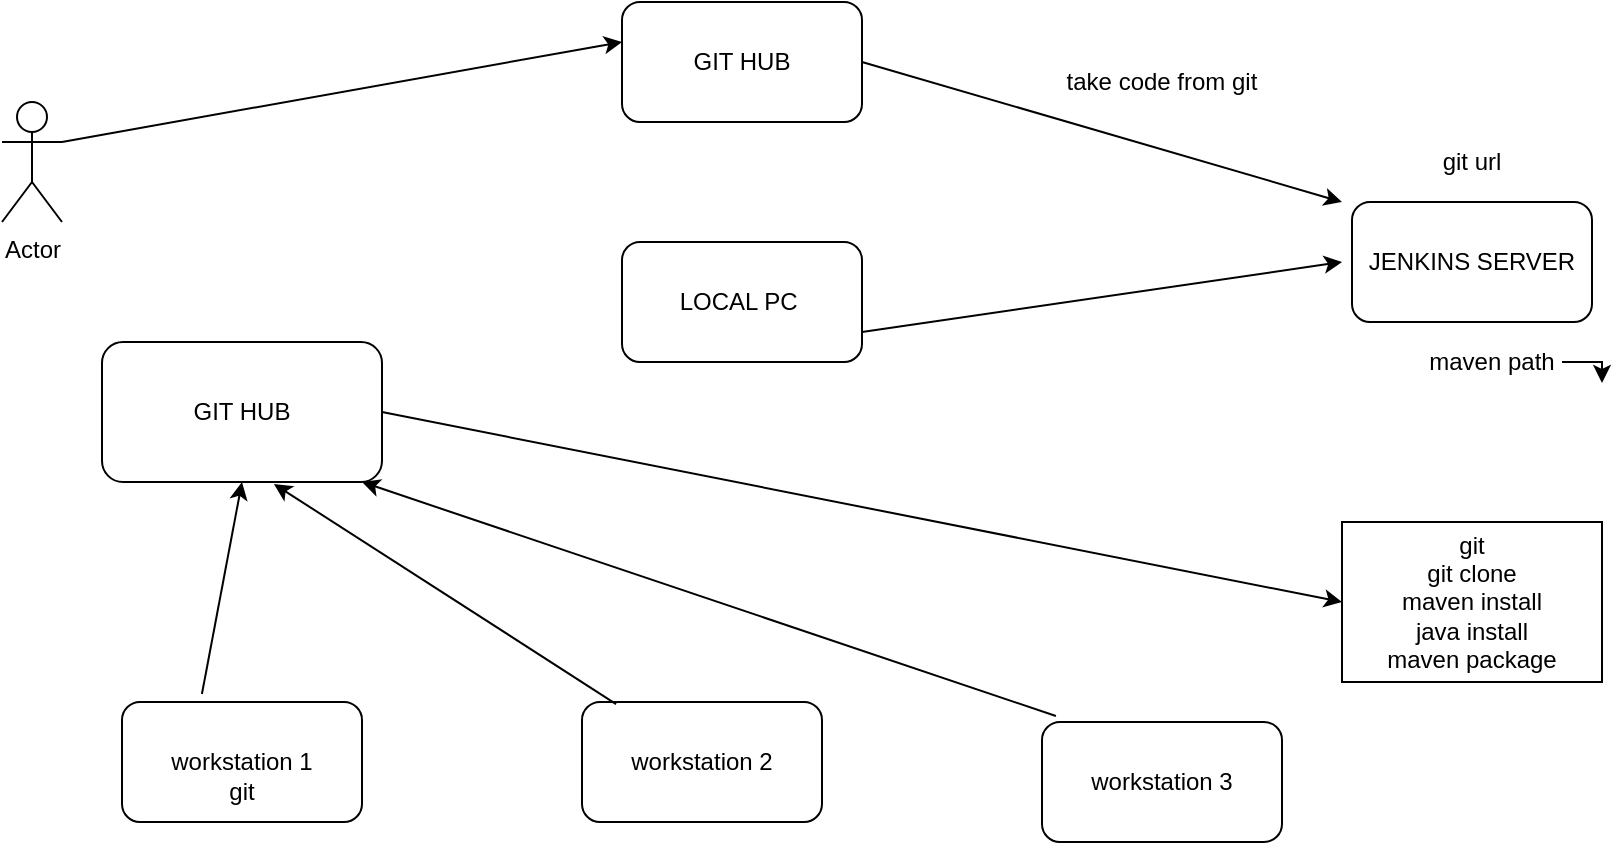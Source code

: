 <mxfile version="14.8.2" type="github">
  <diagram id="CpPknlnmQG9yu93PD4Yi" name="Page-1">
    <mxGraphModel dx="1108" dy="482" grid="1" gridSize="10" guides="1" tooltips="1" connect="1" arrows="1" fold="1" page="1" pageScale="1" pageWidth="850" pageHeight="1100" math="0" shadow="0">
      <root>
        <mxCell id="0" />
        <mxCell id="1" parent="0" />
        <mxCell id="Zu5Im3NmMzO6Eq4P25F9-1" value="GIT HUB" style="rounded=1;whiteSpace=wrap;html=1;" vertex="1" parent="1">
          <mxGeometry x="80" y="190" width="140" height="70" as="geometry" />
        </mxCell>
        <mxCell id="Zu5Im3NmMzO6Eq4P25F9-2" value="&lt;br&gt;workstation 1&lt;br&gt;git&lt;br&gt;" style="rounded=1;whiteSpace=wrap;html=1;" vertex="1" parent="1">
          <mxGeometry x="90" y="370" width="120" height="60" as="geometry" />
        </mxCell>
        <mxCell id="Zu5Im3NmMzO6Eq4P25F9-3" value="workstation 2" style="rounded=1;whiteSpace=wrap;html=1;" vertex="1" parent="1">
          <mxGeometry x="320" y="370" width="120" height="60" as="geometry" />
        </mxCell>
        <mxCell id="Zu5Im3NmMzO6Eq4P25F9-4" value="workstation 3" style="rounded=1;whiteSpace=wrap;html=1;" vertex="1" parent="1">
          <mxGeometry x="550" y="380" width="120" height="60" as="geometry" />
        </mxCell>
        <mxCell id="Zu5Im3NmMzO6Eq4P25F9-6" value="" style="endArrow=classic;html=1;entryX=0.5;entryY=1;entryDx=0;entryDy=0;exitX=0.333;exitY=-0.067;exitDx=0;exitDy=0;exitPerimeter=0;" edge="1" parent="1" source="Zu5Im3NmMzO6Eq4P25F9-2" target="Zu5Im3NmMzO6Eq4P25F9-1">
          <mxGeometry width="50" height="50" relative="1" as="geometry">
            <mxPoint x="130" y="360" as="sourcePoint" />
            <mxPoint x="180" y="310" as="targetPoint" />
          </mxGeometry>
        </mxCell>
        <mxCell id="Zu5Im3NmMzO6Eq4P25F9-7" value="" style="endArrow=classic;html=1;entryX=0.614;entryY=1.014;entryDx=0;entryDy=0;entryPerimeter=0;exitX=0.142;exitY=0.017;exitDx=0;exitDy=0;exitPerimeter=0;" edge="1" parent="1" source="Zu5Im3NmMzO6Eq4P25F9-3" target="Zu5Im3NmMzO6Eq4P25F9-1">
          <mxGeometry width="50" height="50" relative="1" as="geometry">
            <mxPoint x="250" y="370" as="sourcePoint" />
            <mxPoint x="300" y="320" as="targetPoint" />
          </mxGeometry>
        </mxCell>
        <mxCell id="Zu5Im3NmMzO6Eq4P25F9-8" value="" style="endArrow=classic;html=1;entryX=0.55;entryY=1.086;entryDx=0;entryDy=0;entryPerimeter=0;exitX=0.058;exitY=-0.05;exitDx=0;exitDy=0;exitPerimeter=0;" edge="1" parent="1" source="Zu5Im3NmMzO6Eq4P25F9-4">
          <mxGeometry width="50" height="50" relative="1" as="geometry">
            <mxPoint x="390.04" y="365" as="sourcePoint" />
            <mxPoint x="210" y="260" as="targetPoint" />
          </mxGeometry>
        </mxCell>
        <mxCell id="Zu5Im3NmMzO6Eq4P25F9-9" value="git&lt;br&gt;git clone&lt;br&gt;maven install&lt;br&gt;java install&lt;br&gt;maven package" style="rounded=0;whiteSpace=wrap;html=1;" vertex="1" parent="1">
          <mxGeometry x="700" y="280" width="130" height="80" as="geometry" />
        </mxCell>
        <mxCell id="Zu5Im3NmMzO6Eq4P25F9-10" value="" style="endArrow=classic;html=1;exitX=1;exitY=0.5;exitDx=0;exitDy=0;entryX=0;entryY=0.5;entryDx=0;entryDy=0;" edge="1" parent="1" source="Zu5Im3NmMzO6Eq4P25F9-1" target="Zu5Im3NmMzO6Eq4P25F9-9">
          <mxGeometry width="50" height="50" relative="1" as="geometry">
            <mxPoint x="230" y="250" as="sourcePoint" />
            <mxPoint x="280" y="200" as="targetPoint" />
          </mxGeometry>
        </mxCell>
        <mxCell id="Zu5Im3NmMzO6Eq4P25F9-11" value="JENKINS SERVER" style="rounded=1;whiteSpace=wrap;html=1;" vertex="1" parent="1">
          <mxGeometry x="705" y="120" width="120" height="60" as="geometry" />
        </mxCell>
        <mxCell id="Zu5Im3NmMzO6Eq4P25F9-12" value="GIT HUB" style="rounded=1;whiteSpace=wrap;html=1;" vertex="1" parent="1">
          <mxGeometry x="340" y="20" width="120" height="60" as="geometry" />
        </mxCell>
        <mxCell id="Zu5Im3NmMzO6Eq4P25F9-13" value="LOCAL PC&amp;nbsp;" style="rounded=1;whiteSpace=wrap;html=1;" vertex="1" parent="1">
          <mxGeometry x="340" y="140" width="120" height="60" as="geometry" />
        </mxCell>
        <mxCell id="Zu5Im3NmMzO6Eq4P25F9-14" value="" style="endArrow=classic;html=1;exitX=1;exitY=0.5;exitDx=0;exitDy=0;" edge="1" parent="1" source="Zu5Im3NmMzO6Eq4P25F9-12">
          <mxGeometry width="50" height="50" relative="1" as="geometry">
            <mxPoint x="490" y="80" as="sourcePoint" />
            <mxPoint x="700" y="120" as="targetPoint" />
          </mxGeometry>
        </mxCell>
        <mxCell id="Zu5Im3NmMzO6Eq4P25F9-15" value="" style="endArrow=classic;html=1;exitX=1;exitY=0.75;exitDx=0;exitDy=0;" edge="1" parent="1" source="Zu5Im3NmMzO6Eq4P25F9-13">
          <mxGeometry width="50" height="50" relative="1" as="geometry">
            <mxPoint x="460" y="230" as="sourcePoint" />
            <mxPoint x="700" y="150" as="targetPoint" />
          </mxGeometry>
        </mxCell>
        <mxCell id="Zu5Im3NmMzO6Eq4P25F9-16" value="take code from git" style="text;html=1;strokeColor=none;fillColor=none;align=center;verticalAlign=middle;whiteSpace=wrap;rounded=0;" vertex="1" parent="1">
          <mxGeometry x="550" y="50" width="120" height="20" as="geometry" />
        </mxCell>
        <mxCell id="Zu5Im3NmMzO6Eq4P25F9-17" value="git url" style="text;html=1;strokeColor=none;fillColor=none;align=center;verticalAlign=middle;whiteSpace=wrap;rounded=0;" vertex="1" parent="1">
          <mxGeometry x="745" y="90" width="40" height="20" as="geometry" />
        </mxCell>
        <mxCell id="Zu5Im3NmMzO6Eq4P25F9-19" style="edgeStyle=orthogonalEdgeStyle;rounded=0;orthogonalLoop=1;jettySize=auto;html=1;" edge="1" parent="1" source="Zu5Im3NmMzO6Eq4P25F9-18">
          <mxGeometry relative="1" as="geometry">
            <mxPoint x="830" y="210" as="targetPoint" />
          </mxGeometry>
        </mxCell>
        <mxCell id="Zu5Im3NmMzO6Eq4P25F9-18" value="maven path" style="text;html=1;strokeColor=none;fillColor=none;align=center;verticalAlign=middle;whiteSpace=wrap;rounded=0;" vertex="1" parent="1">
          <mxGeometry x="740" y="190" width="70" height="20" as="geometry" />
        </mxCell>
        <mxCell id="Zu5Im3NmMzO6Eq4P25F9-20" value="Actor" style="shape=umlActor;verticalLabelPosition=bottom;verticalAlign=top;html=1;outlineConnect=0;" vertex="1" parent="1">
          <mxGeometry x="30" y="70" width="30" height="60" as="geometry" />
        </mxCell>
        <mxCell id="Zu5Im3NmMzO6Eq4P25F9-21" value="" style="endArrow=classic;html=1;exitX=1;exitY=0.333;exitDx=0;exitDy=0;exitPerimeter=0;entryX=0;entryY=0.333;entryDx=0;entryDy=0;entryPerimeter=0;" edge="1" parent="1" source="Zu5Im3NmMzO6Eq4P25F9-20" target="Zu5Im3NmMzO6Eq4P25F9-12">
          <mxGeometry width="50" height="50" relative="1" as="geometry">
            <mxPoint x="70" y="130" as="sourcePoint" />
            <mxPoint x="120" y="80" as="targetPoint" />
          </mxGeometry>
        </mxCell>
      </root>
    </mxGraphModel>
  </diagram>
</mxfile>
